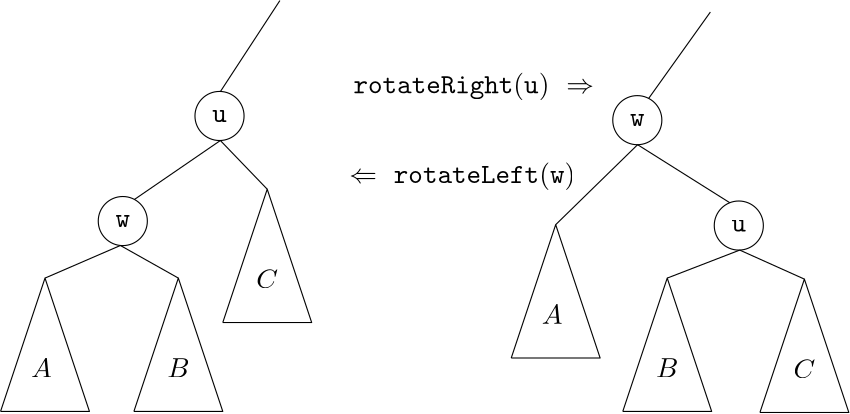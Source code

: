 <?xml version="1.0"?>
<!DOCTYPE ipe SYSTEM "ipe.dtd">
<ipe version="70010" creator="Ipe 7.0.10">
<info created="D:20101110125048" modified="D:20110704131127"/>
<ipestyle name="basic">
<symbol name="arrow/arc(spx)">
<path stroke="sym-stroke" fill="sym-stroke" pen="sym-pen">
0 0 m
-1 0.333 l
-1 -0.333 l
h
</path>
</symbol>
<symbol name="arrow/farc(spx)">
<path stroke="sym-stroke" fill="white" pen="sym-pen">
0 0 m
-1 0.333 l
-1 -0.333 l
h
</path>
</symbol>
<symbol name="mark/circle(sx)" transformations="translations">
<path fill="sym-stroke">
0.6 0 0 0.6 0 0 e
0.4 0 0 0.4 0 0 e
</path>
</symbol>
<symbol name="mark/disk(sx)" transformations="translations">
<path fill="sym-stroke">
0.6 0 0 0.6 0 0 e
</path>
</symbol>
<symbol name="mark/fdisk(sfx)" transformations="translations">
<group>
<path fill="sym-stroke" fillrule="eofill">
0.6 0 0 0.6 0 0 e
0.4 0 0 0.4 0 0 e
</path>
<path fill="sym-fill">
0.4 0 0 0.4 0 0 e
</path>
</group>
</symbol>
<symbol name="mark/box(sx)" transformations="translations">
<path fill="sym-stroke" fillrule="eofill">
-0.6 -0.6 m
0.6 -0.6 l
0.6 0.6 l
-0.6 0.6 l
h
-0.4 -0.4 m
0.4 -0.4 l
0.4 0.4 l
-0.4 0.4 l
h
</path>
</symbol>
<symbol name="mark/square(sx)" transformations="translations">
<path fill="sym-stroke">
-0.6 -0.6 m
0.6 -0.6 l
0.6 0.6 l
-0.6 0.6 l
h
</path>
</symbol>
<symbol name="mark/fsquare(sfx)" transformations="translations">
<group>
<path fill="sym-stroke" fillrule="eofill">
-0.6 -0.6 m
0.6 -0.6 l
0.6 0.6 l
-0.6 0.6 l
h
-0.4 -0.4 m
0.4 -0.4 l
0.4 0.4 l
-0.4 0.4 l
h
</path>
<path fill="sym-fill">
-0.4 -0.4 m
0.4 -0.4 l
0.4 0.4 l
-0.4 0.4 l
h
</path>
</group>
</symbol>
<symbol name="mark/cross(sx)" transformations="translations">
<group>
<path fill="sym-stroke">
-0.43 -0.57 m
0.57 0.43 l
0.43 0.57 l
-0.57 -0.43 l
h
</path>
<path fill="sym-stroke">
-0.43 0.57 m
0.57 -0.43 l
0.43 -0.57 l
-0.57 0.43 l
h
</path>
</group>
</symbol>
<symbol name="arrow/fnormal(spx)">
<path stroke="sym-stroke" fill="white" pen="sym-pen">
0 0 m
-1 0.333 l
-1 -0.333 l
h
</path>
</symbol>
<symbol name="arrow/pointed(spx)">
<path stroke="sym-stroke" fill="sym-stroke" pen="sym-pen">
0 0 m
-1 0.333 l
-0.8 0 l
-1 -0.333 l
h
</path>
</symbol>
<symbol name="arrow/fpointed(spx)">
<path stroke="sym-stroke" fill="white" pen="sym-pen">
0 0 m
-1 0.333 l
-0.8 0 l
-1 -0.333 l
h
</path>
</symbol>
<symbol name="arrow/linear(spx)">
<path stroke="sym-stroke" pen="sym-pen">
-1 0.333 m
0 0 l
-1 -0.333 l
</path>
</symbol>
<symbol name="arrow/fdouble(spx)">
<path stroke="sym-stroke" fill="white" pen="sym-pen">
0 0 m
-1 0.333 l
-1 -0.333 l
h
-1 0 m
-2 0.333 l
-2 -0.333 l
h
</path>
</symbol>
<symbol name="arrow/double(spx)">
<path stroke="sym-stroke" fill="sym-stroke" pen="sym-pen">
0 0 m
-1 0.333 l
-1 -0.333 l
h
-1 0 m
-2 0.333 l
-2 -0.333 l
h
</path>
</symbol>
<pen name="heavier" value="0.8"/>
<pen name="fat" value="1.2"/>
<pen name="ultrafat" value="2"/>
<symbolsize name="large" value="5"/>
<symbolsize name="small" value="2"/>
<symbolsize name="tiny" value="1.1"/>
<arrowsize name="large" value="10"/>
<arrowsize name="small" value="5"/>
<arrowsize name="tiny" value="3"/>
<color name="red" value="1 0 0"/>
<color name="green" value="0 1 0"/>
<color name="blue" value="0 0 1"/>
<color name="yellow" value="1 1 0"/>
<color name="orange" value="1 0.647 0"/>
<color name="gold" value="1 0.843 0"/>
<color name="purple" value="0.627 0.125 0.941"/>
<color name="gray" value="0.745"/>
<color name="brown" value="0.647 0.165 0.165"/>
<color name="navy" value="0 0 0.502"/>
<color name="pink" value="1 0.753 0.796"/>
<color name="seagreen" value="0.18 0.545 0.341"/>
<color name="turquoise" value="0.251 0.878 0.816"/>
<color name="violet" value="0.933 0.51 0.933"/>
<color name="darkblue" value="0 0 0.545"/>
<color name="darkcyan" value="0 0.545 0.545"/>
<color name="darkgray" value="0.663"/>
<color name="darkgreen" value="0 0.392 0"/>
<color name="darkmagenta" value="0.545 0 0.545"/>
<color name="darkorange" value="1 0.549 0"/>
<color name="darkred" value="0.545 0 0"/>
<color name="lightblue" value="0.678 0.847 0.902"/>
<color name="lightcyan" value="0.878 1 1"/>
<color name="lightgray" value="0.827"/>
<color name="lightgreen" value="0.565 0.933 0.565"/>
<color name="lightyellow" value="1 1 0.878"/>
<dashstyle name="dashed" value="[4] 0"/>
<dashstyle name="dotted" value="[1 3] 0"/>
<dashstyle name="dash dotted" value="[4 2 1 2] 0"/>
<dashstyle name="dash dot dotted" value="[4 2 1 2 1 2] 0"/>
<textsize name="large" value="\large"/>
<textsize name="small" value="\small"/>
<textsize name="tiny" value="\tiny"/>
<textsize name="Large" value="\Large"/>
<textsize name="LARGE" value="\LARGE"/>
<textsize name="huge" value="\huge"/>
<textsize name="Huge" value="\Huge"/>
<textsize name="footnote" value="\footnotesize"/>
<textstyle name="center" begin="\begin{center}" end="\end{center}"/>
<textstyle name="itemize" begin="\begin{itemize}" end="\end{itemize}"/>
<textstyle name="item" begin="\begin{itemize}\item{}" end="\end{itemize}"/>
<gridsize name="4 pts" value="4"/>
<gridsize name="8 pts (~3 mm)" value="8"/>
<gridsize name="16 pts (~6 mm)" value="16"/>
<gridsize name="32 pts (~12 mm)" value="32"/>
<gridsize name="10 pts (~3.5 mm)" value="10"/>
<gridsize name="20 pts (~7 mm)" value="20"/>
<gridsize name="14 pts (~5 mm)" value="14"/>
<gridsize name="28 pts (~10 mm)" value="28"/>
<gridsize name="56 pts (~20 mm)" value="56"/>
<anglesize name="90 deg" value="90"/>
<anglesize name="60 deg" value="60"/>
<anglesize name="45 deg" value="45"/>
<anglesize name="30 deg" value="30"/>
<anglesize name="22.5 deg" value="22.5"/>
<tiling name="falling" angle="-60" step="4" width="1"/>
<tiling name="rising" angle="30" step="4" width="1"/>
</ipestyle>
<page>
<layer name="alpha"/>
<view layers="alpha" active="alpha"/>
<path layer="alpha" stroke="black">
191.167 339.191 m
212.558 371.913 l
</path>
<group matrix="1 0 0 1 -73.1026 16">
<path matrix="1 0 0 1 -6.89739 0" stroke="black">
192 208 m
208 256 l
224 208 l
192 208 l
</path>
<text transformations="translations" pos="196.103 220.308" stroke="black" type="label" width="7.472" height="6.808" depth="0" valign="baseline">$A$</text>
</group>
<group matrix="1 0 0 1 0.9711 0">
<path matrix="1 0 0 1 -32.9711 16" stroke="black">
192 208 m
208 256 l
224 208 l
192 208 l
</path>
<text matrix="1 0 0 1 -25.1026 16" transformations="translations" pos="196.103 220.308" stroke="black" type="label" width="8.057" height="6.808" depth="0" valign="baseline">$B$</text>
</group>
<group matrix="1 0 0 1 1.0831 0">
<path matrix="1 0 0 1 -1.0831 48" stroke="black">
192 208 m
208 256 l
224 208 l
192 208 l
</path>
<text matrix="1 0 0 1 6.8974 48" transformations="translations" pos="196.103 220.308" stroke="black" type="label" width="7.833" height="6.808" depth="0" valign="baseline">$C$</text>
</group>
<path stroke="black">
191.124 321.529 m
160.198 300.312 l
</path>
<path stroke="black">
191.124 321.529 m
208 304 l
</path>
<path stroke="black">
155.129 283.739 m
128 272 l
</path>
<path stroke="black">
155.129 283.739 m
176 272 l
</path>
<group matrix="1 0 0 1 110.743 35.2309">
<path matrix="1 0 0 1 -6.89739 0" stroke="black">
192 208 m
208 256 l
224 208 l
192 208 l
</path>
<text transformations="translations" pos="196.103 220.308" stroke="black" type="label" width="7.472" height="6.808" depth="0" valign="baseline">$A$</text>
</group>
<group matrix="1 0 0 1 176.971 0">
<path matrix="1 0 0 1 -32.9711 16" stroke="black">
192 208 m
208 256 l
224 208 l
192 208 l
</path>
<text matrix="1 0 0 1 -25.1026 16" transformations="translations" pos="196.103 220.308" stroke="black" type="label" width="8.057" height="6.808" depth="0" valign="baseline">$B$</text>
</group>
<group matrix="1 0 0 1 194.462 -32.3742">
<path matrix="1 0 0 1 -1.0831 48" stroke="black">
192 208 m
208 256 l
224 208 l
192 208 l
</path>
<text matrix="1 0 0 1 6.8974 48" transformations="translations" pos="196.103 220.308" stroke="black" type="label" width="7.833" height="6.808" depth="0" valign="baseline">$C$</text>
</group>
<path stroke="black">
341.329 320.017 m
374.516 299.129 l
</path>
<path stroke="black">
341.329 320.017 m
311.846 291.231 l
</path>
<path stroke="black">
378.091 282.082 m
352 272 l
</path>
<path stroke="black">
378.091 282.082 m
401.379 271.626 l
</path>
<path stroke="black">
345.322 336.687 m
367.533 367.78 l
</path>
<text transformations="translations" pos="239.072 338.549" stroke="black" type="label" width="86.564" height="7.473" depth="2.49" valign="baseline">$\mathtt{rotateRight(u)}\,\,\Rightarrow$</text>
<text transformations="translations" pos="237.533 306.241" stroke="black" type="label" width="81.333" height="7.473" depth="2.49" valign="baseline">$\Leftarrow\,\,\mathtt{rotateLeft(w)}$</text>
<path matrix="1 0 0 1 -31.1667 -36.8048" stroke="black">
8.83683 0 0 8.83683 187.174 329.337 e
</path>
<text matrix="1 0 0 1 -31.9717 -35.6848" transformations="translations" pos="187.979 328.217" stroke="black" type="label" width="5.23" height="4.289" depth="0" halign="center" valign="center">$\mathtt{w}$</text>
<path matrix="1 0 0 1 3.65229 1.02409" stroke="black">
8.83683 0 0 8.83683 187.174 329.337 e
</path>
<text matrix="1 0 0 1 2.84729 2.14409" transformations="translations" pos="187.979 328.217" stroke="black" type="label" width="5.23" height="4.289" depth="0" halign="center" valign="center">$\mathtt{u}$</text>
<path matrix="1 0 0 1 154.057 -0.483578" stroke="black">
8.83683 0 0 8.83683 187.174 329.337 e
</path>
<text matrix="1 0 0 1 153.252 0.636422" transformations="translations" pos="187.979 328.217" stroke="black" type="label" width="5.23" height="4.289" depth="0" halign="center" valign="center">$\mathtt{w}$</text>
<path matrix="1 0 0 1 190.596 -38.4237" stroke="black">
8.83683 0 0 8.83683 187.174 329.337 e
</path>
<text matrix="1 0 0 1 189.791 -37.3037" transformations="translations" pos="187.979 328.217" stroke="black" type="label" width="5.23" height="4.289" depth="0" halign="center" valign="center">$\mathtt{u}$</text>
</page>
</ipe>
